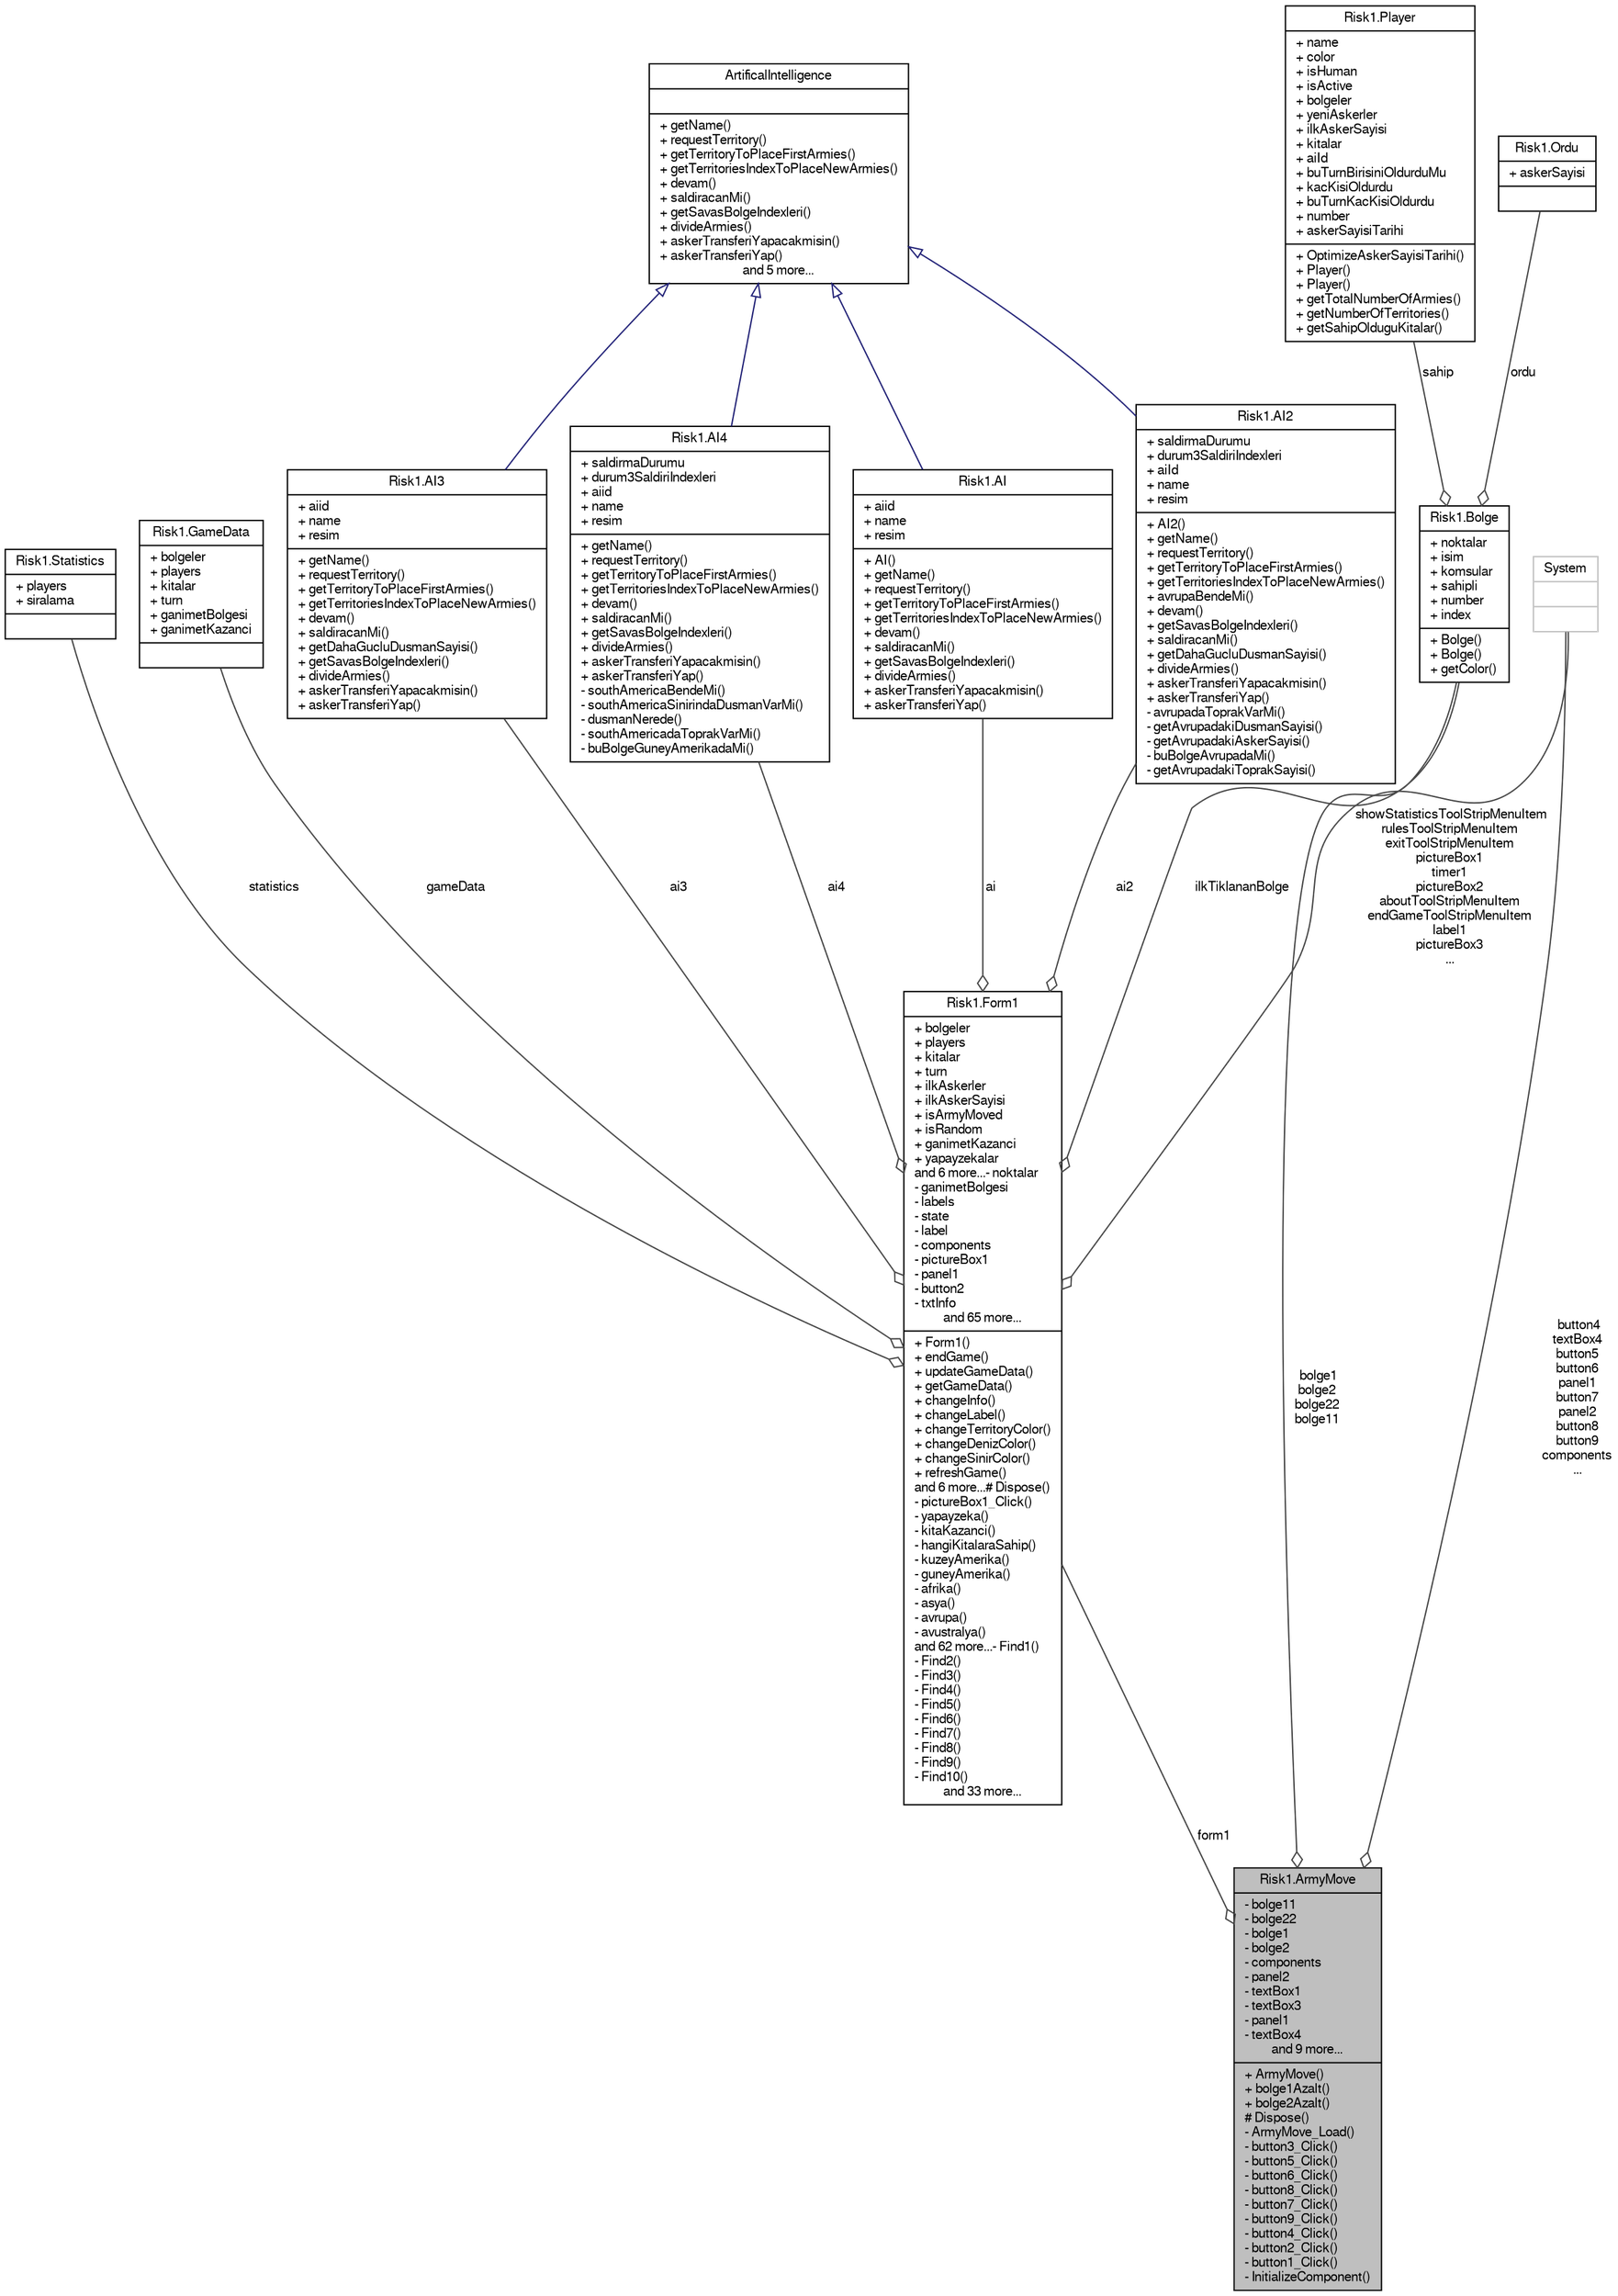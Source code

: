 digraph G
{
  bgcolor="transparent";
  edge [fontname="FreeSans",fontsize="10",labelfontname="FreeSans",labelfontsize="10"];
  node [fontname="FreeSans",fontsize="10",shape=record];
  Node1 [label="{Risk1.ArmyMove\n|- bolge11\l- bolge22\l- bolge1\l- bolge2\l- components\l- panel2\l- textBox1\l- textBox3\l- panel1\l- textBox4\land 9 more...|+ ArmyMove()\l+ bolge1Azalt()\l+ bolge2Azalt()\l# Dispose()\l- ArmyMove_Load()\l- button3_Click()\l- button5_Click()\l- button6_Click()\l- button8_Click()\l- button7_Click()\l- button9_Click()\l- button4_Click()\l- button2_Click()\l- button1_Click()\l- InitializeComponent()\l}",height=0.2,width=0.4,color="black", fillcolor="grey75", style="filled" fontcolor="black"];
  Node2 -> Node1 [color="grey25",fontsize="10",style="solid",label=" form1" ,arrowhead="odiamond",fontname="FreeSans"];
  Node2 [label="{Risk1.Form1\n|+ bolgeler\l+ players\l+ kitalar\l+ turn\l+ ilkAskerler\l+ ilkAskerSayisi\l+ isArmyMoved\l+ isRandom\l+ ganimetKazanci\l+ yapayzekalar\land 6 more...- noktalar\l- ganimetBolgesi\l- labels\l- state\l- label\l- components\l- pictureBox1\l- panel1\l- button2\l- txtInfo\land 65 more...|+ Form1()\l+ endGame()\l+ updateGameData()\l+ getGameData()\l+ changeInfo()\l+ changeLabel()\l+ changeTerritoryColor()\l+ changeDenizColor()\l+ changeSinirColor()\l+ refreshGame()\land 6 more...# Dispose()\l- pictureBox1_Click()\l- yapayzeka()\l- kitaKazanci()\l- hangiKitalaraSahip()\l- kuzeyAmerika()\l- guneyAmerika()\l- afrika()\l- asya()\l- avrupa()\l- avustralya()\land 62 more...- Find1()\l- Find2()\l- Find3()\l- Find4()\l- Find5()\l- Find6()\l- Find7()\l- Find8()\l- Find9()\l- Find10()\land 33 more...}",height=0.2,width=0.4,color="black",URL="$classRisk1_1_1Form1.html"];
  Node3 -> Node2 [color="grey25",fontsize="10",style="solid",label=" ai" ,arrowhead="odiamond",fontname="FreeSans"];
  Node3 [label="{Risk1.AI\n|+ aiid\l+ name\l+ resim\l|+ AI()\l+ getName()\l+ requestTerritory()\l+ getTerritoryToPlaceFirstArmies()\l+ getTerritoriesIndexToPlaceNewArmies()\l+ devam()\l+ saldiracanMi()\l+ getSavasBolgeIndexleri()\l+ divideArmies()\l+ askerTransferiYapacakmisin()\l+ askerTransferiYap()\l}",height=0.2,width=0.4,color="black",URL="$classRisk1_1_1AI.html"];
  Node4 -> Node3 [dir="back",color="midnightblue",fontsize="10",style="solid",arrowtail="onormal",fontname="FreeSans"];
  Node4 [label="{ArtificalIntelligence\n||+ getName()\l+ requestTerritory()\l+ getTerritoryToPlaceFirstArmies()\l+ getTerritoriesIndexToPlaceNewArmies()\l+ devam()\l+ saldiracanMi()\l+ getSavasBolgeIndexleri()\l+ divideArmies()\l+ askerTransferiYapacakmisin()\l+ askerTransferiYap()\land 5 more...}",height=0.2,width=0.4,color="black",URL="$classRisk1_1_1ArtificalIntelligence.html"];
  Node5 -> Node2 [color="grey25",fontsize="10",style="solid",label=" statistics" ,arrowhead="odiamond",fontname="FreeSans"];
  Node5 [label="{Risk1.Statistics\n|+ players\l+ siralama\l|}",height=0.2,width=0.4,color="black",URL="$classRisk1_1_1Statistics.html"];
  Node6 -> Node2 [color="grey25",fontsize="10",style="solid",label=" gameData" ,arrowhead="odiamond",fontname="FreeSans"];
  Node6 [label="{Risk1.GameData\n|+ bolgeler\l+ players\l+ kitalar\l+ turn\l+ ganimetBolgesi\l+ ganimetKazanci\l|}",height=0.2,width=0.4,color="black",URL="$classRisk1_1_1GameData.html"];
  Node7 -> Node2 [color="grey25",fontsize="10",style="solid",label=" ilkTiklananBolge" ,arrowhead="odiamond",fontname="FreeSans"];
  Node7 [label="{Risk1.Bolge\n|+ noktalar\l+ isim\l+ komsular\l+ sahipli\l+ number\l+ index\l|+ Bolge()\l+ Bolge()\l+ getColor()\l}",height=0.2,width=0.4,color="black",URL="$classRisk1_1_1Bolge.html"];
  Node8 -> Node7 [color="grey25",fontsize="10",style="solid",label=" sahip" ,arrowhead="odiamond",fontname="FreeSans"];
  Node8 [label="{Risk1.Player\n|+ name\l+ color\l+ isHuman\l+ isActive\l+ bolgeler\l+ yeniAskerler\l+ ilkAskerSayisi\l+ kitalar\l+ aiId\l+ buTurnBirisiniOldurduMu\l+ kacKisiOldurdu\l+ buTurnKacKisiOldurdu\l+ number\l+ askerSayisiTarihi\l|+ OptimizeAskerSayisiTarihi()\l+ Player()\l+ Player()\l+ getTotalNumberOfArmies()\l+ getNumberOfTerritories()\l+ getSahipOlduguKitalar()\l}",height=0.2,width=0.4,color="black",URL="$classRisk1_1_1Player.html"];
  Node9 -> Node7 [color="grey25",fontsize="10",style="solid",label=" ordu" ,arrowhead="odiamond",fontname="FreeSans"];
  Node9 [label="{Risk1.Ordu\n|+ askerSayisi\l|}",height=0.2,width=0.4,color="black",URL="$classRisk1_1_1Ordu.html"];
  Node10 -> Node2 [color="grey25",fontsize="10",style="solid",label=" showStatisticsToolStripMenuItem\nrulesToolStripMenuItem\nexitToolStripMenuItem\npictureBox1\ntimer1\npictureBox2\naboutToolStripMenuItem\nendGameToolStripMenuItem\nlabel1\npictureBox3\n..." ,arrowhead="odiamond",fontname="FreeSans"];
  Node10 [label="{System\n||}",height=0.2,width=0.4,color="grey75"];
  Node11 -> Node2 [color="grey25",fontsize="10",style="solid",label=" ai2" ,arrowhead="odiamond",fontname="FreeSans"];
  Node11 [label="{Risk1.AI2\n|+ saldirmaDurumu\l+ durum3SaldiriIndexleri\l+ aiId\l+ name\l+ resim\l|+ AI2()\l+ getName()\l+ requestTerritory()\l+ getTerritoryToPlaceFirstArmies()\l+ getTerritoriesIndexToPlaceNewArmies()\l+ avrupaBendeMi()\l+ devam()\l+ getSavasBolgeIndexleri()\l+ saldiracanMi()\l+ getDahaGucluDusmanSayisi()\l+ divideArmies()\l+ askerTransferiYapacakmisin()\l+ askerTransferiYap()\l- avrupadaToprakVarMi()\l- getAvrupadakiDusmanSayisi()\l- getAvrupadakiAskerSayisi()\l- buBolgeAvrupadaMi()\l- getAvrupadakiToprakSayisi()\l}",height=0.2,width=0.4,color="black",URL="$classRisk1_1_1AI2.html"];
  Node4 -> Node11 [dir="back",color="midnightblue",fontsize="10",style="solid",arrowtail="onormal",fontname="FreeSans"];
  Node12 -> Node2 [color="grey25",fontsize="10",style="solid",label=" ai3" ,arrowhead="odiamond",fontname="FreeSans"];
  Node12 [label="{Risk1.AI3\n|+ aiid\l+ name\l+ resim\l|+ getName()\l+ requestTerritory()\l+ getTerritoryToPlaceFirstArmies()\l+ getTerritoriesIndexToPlaceNewArmies()\l+ devam()\l+ saldiracanMi()\l+ getDahaGucluDusmanSayisi()\l+ getSavasBolgeIndexleri()\l+ divideArmies()\l+ askerTransferiYapacakmisin()\l+ askerTransferiYap()\l}",height=0.2,width=0.4,color="black",URL="$classRisk1_1_1AI3.html"];
  Node4 -> Node12 [dir="back",color="midnightblue",fontsize="10",style="solid",arrowtail="onormal",fontname="FreeSans"];
  Node13 -> Node2 [color="grey25",fontsize="10",style="solid",label=" ai4" ,arrowhead="odiamond",fontname="FreeSans"];
  Node13 [label="{Risk1.AI4\n|+ saldirmaDurumu\l+ durum3SaldiriIndexleri\l+ aiid\l+ name\l+ resim\l|+ getName()\l+ requestTerritory()\l+ getTerritoryToPlaceFirstArmies()\l+ getTerritoriesIndexToPlaceNewArmies()\l+ devam()\l+ saldiracanMi()\l+ getSavasBolgeIndexleri()\l+ divideArmies()\l+ askerTransferiYapacakmisin()\l+ askerTransferiYap()\l- southAmericaBendeMi()\l- southAmericaSinirindaDusmanVarMi()\l- dusmanNerede()\l- southAmericadaToprakVarMi()\l- buBolgeGuneyAmerikadaMi()\l}",height=0.2,width=0.4,color="black",URL="$classRisk1_1_1AI4.html"];
  Node4 -> Node13 [dir="back",color="midnightblue",fontsize="10",style="solid",arrowtail="onormal",fontname="FreeSans"];
  Node7 -> Node1 [color="grey25",fontsize="10",style="solid",label=" bolge1\nbolge2\nbolge22\nbolge11" ,arrowhead="odiamond",fontname="FreeSans"];
  Node10 -> Node1 [color="grey25",fontsize="10",style="solid",label=" button4\ntextBox4\nbutton5\nbutton6\npanel1\nbutton7\npanel2\nbutton8\nbutton9\ncomponents\n..." ,arrowhead="odiamond",fontname="FreeSans"];
}
